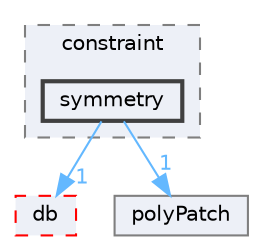 digraph "src/OpenFOAM/meshes/polyMesh/polyPatches/constraint/symmetry"
{
 // LATEX_PDF_SIZE
  bgcolor="transparent";
  edge [fontname=Helvetica,fontsize=10,labelfontname=Helvetica,labelfontsize=10];
  node [fontname=Helvetica,fontsize=10,shape=box,height=0.2,width=0.4];
  compound=true
  subgraph clusterdir_09b4360db181b1c37726382a34e0210b {
    graph [ bgcolor="#edf0f7", pencolor="grey50", label="constraint", fontname=Helvetica,fontsize=10 style="filled,dashed", URL="dir_09b4360db181b1c37726382a34e0210b.html",tooltip=""]
  dir_6417766943dce6d55f91303357870aa2 [label="symmetry", fillcolor="#edf0f7", color="grey25", style="filled,bold", URL="dir_6417766943dce6d55f91303357870aa2.html",tooltip=""];
  }
  dir_63c634f7a7cfd679ac26c67fb30fc32f [label="db", fillcolor="#edf0f7", color="red", style="filled,dashed", URL="dir_63c634f7a7cfd679ac26c67fb30fc32f.html",tooltip=""];
  dir_e00799da7fb4d299a4bc01389c26736d [label="polyPatch", fillcolor="#edf0f7", color="grey50", style="filled", URL="dir_e00799da7fb4d299a4bc01389c26736d.html",tooltip=""];
  dir_6417766943dce6d55f91303357870aa2->dir_63c634f7a7cfd679ac26c67fb30fc32f [headlabel="1", labeldistance=1.5 headhref="dir_003923_000817.html" href="dir_003923_000817.html" color="steelblue1" fontcolor="steelblue1"];
  dir_6417766943dce6d55f91303357870aa2->dir_e00799da7fb4d299a4bc01389c26736d [headlabel="1", labeldistance=1.5 headhref="dir_003923_002994.html" href="dir_003923_002994.html" color="steelblue1" fontcolor="steelblue1"];
}
